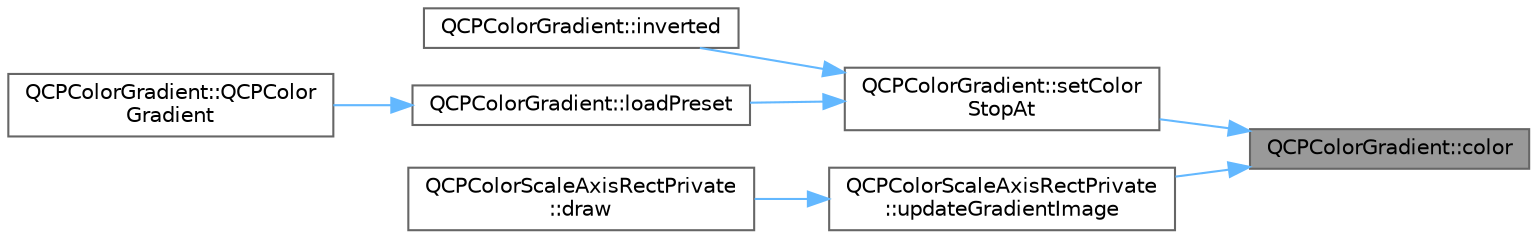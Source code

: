 digraph "QCPColorGradient::color"
{
 // LATEX_PDF_SIZE
  bgcolor="transparent";
  edge [fontname=Helvetica,fontsize=10,labelfontname=Helvetica,labelfontsize=10];
  node [fontname=Helvetica,fontsize=10,shape=box,height=0.2,width=0.4];
  rankdir="RL";
  Node1 [label="QCPColorGradient::color",height=0.2,width=0.4,color="gray40", fillcolor="grey60", style="filled", fontcolor="black",tooltip=" "];
  Node1 -> Node2 [dir="back",color="steelblue1",style="solid"];
  Node2 [label="QCPColorGradient::setColor\lStopAt",height=0.2,width=0.4,color="grey40", fillcolor="white", style="filled",URL="$class_q_c_p_color_gradient.html#a3b48be5e78079db1bb2a1188a4c3390e",tooltip=" "];
  Node2 -> Node3 [dir="back",color="steelblue1",style="solid"];
  Node3 [label="QCPColorGradient::inverted",height=0.2,width=0.4,color="grey40", fillcolor="white", style="filled",URL="$class_q_c_p_color_gradient.html#a9f72f501de429829ec446333316decda",tooltip=" "];
  Node2 -> Node4 [dir="back",color="steelblue1",style="solid"];
  Node4 [label="QCPColorGradient::loadPreset",height=0.2,width=0.4,color="grey40", fillcolor="white", style="filled",URL="$class_q_c_p_color_gradient.html#aa0aeec1528241728b9671bf8e60b1622",tooltip=" "];
  Node4 -> Node5 [dir="back",color="steelblue1",style="solid"];
  Node5 [label="QCPColorGradient::QCPColor\lGradient",height=0.2,width=0.4,color="grey40", fillcolor="white", style="filled",URL="$class_q_c_p_color_gradient.html#a4e570b4004fd60bd135e52d685ed2b66",tooltip=" "];
  Node1 -> Node6 [dir="back",color="steelblue1",style="solid"];
  Node6 [label="QCPColorScaleAxisRectPrivate\l::updateGradientImage",height=0.2,width=0.4,color="grey40", fillcolor="white", style="filled",URL="$class_q_c_p_color_scale_axis_rect_private.html#a73754cab312aeaddea1bfcc67cc079ac",tooltip=" "];
  Node6 -> Node7 [dir="back",color="steelblue1",style="solid"];
  Node7 [label="QCPColorScaleAxisRectPrivate\l::draw",height=0.2,width=0.4,color="grey40", fillcolor="white", style="filled",URL="$class_q_c_p_color_scale_axis_rect_private.html#a52a21c7cbe086cd587c955cfe6e25e3b",tooltip=" "];
}
